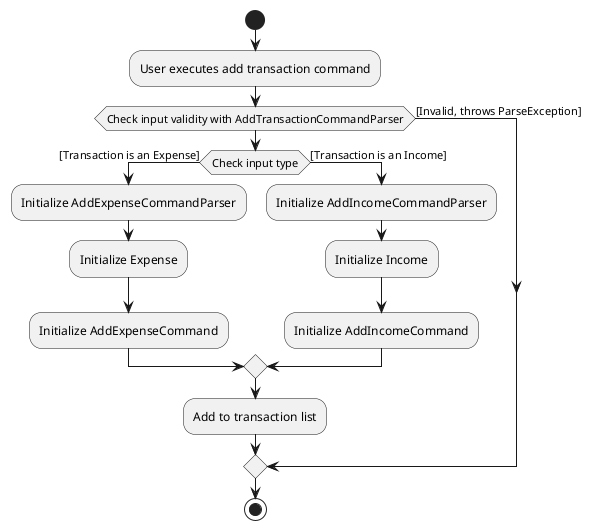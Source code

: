 @startuml
start
:User executes add transaction command;

if (Check input validity with AddTransactionCommandParser) then ([Invalid, throws ParseException])
else
    if (Check input type) then ([Transaction is an Expense])
        :Initialize AddExpenseCommandParser;
        :Initialize Expense;
        :Initialize AddExpenseCommand;
    else ([Transaction is an Income])
        :Initialize AddIncomeCommandParser;
        :Initialize Income;
        :Initialize AddIncomeCommand;
    endif
        :Add to transaction list;
endif
stop
@enduml
